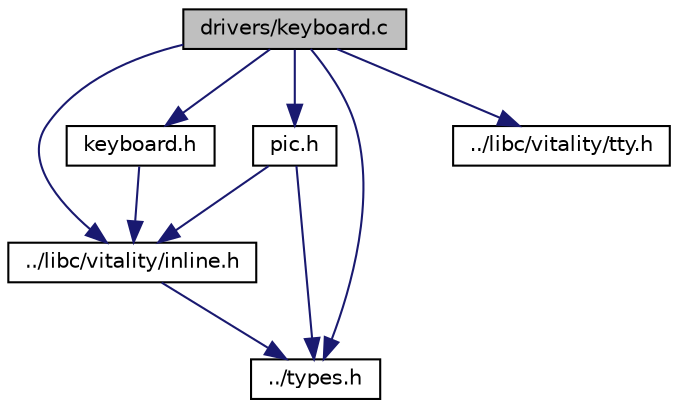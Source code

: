 digraph "drivers/keyboard.c"
{
  edge [fontname="Helvetica",fontsize="10",labelfontname="Helvetica",labelfontsize="10"];
  node [fontname="Helvetica",fontsize="10",shape=record];
  Node0 [label="drivers/keyboard.c",height=0.2,width=0.4,color="black", fillcolor="grey75", style="filled", fontcolor="black"];
  Node0 -> Node1 [color="midnightblue",fontsize="10",style="solid",fontname="Helvetica"];
  Node1 [label="keyboard.h",height=0.2,width=0.4,color="black", fillcolor="white", style="filled",URL="$a00032.html"];
  Node1 -> Node2 [color="midnightblue",fontsize="10",style="solid",fontname="Helvetica"];
  Node2 [label="../libc/vitality/inline.h",height=0.2,width=0.4,color="black", fillcolor="white", style="filled",URL="$a00131.html"];
  Node2 -> Node3 [color="midnightblue",fontsize="10",style="solid",fontname="Helvetica"];
  Node3 [label="../types.h",height=0.2,width=0.4,color="black", fillcolor="white", style="filled",URL="$a00116.html"];
  Node0 -> Node3 [color="midnightblue",fontsize="10",style="solid",fontname="Helvetica"];
  Node0 -> Node2 [color="midnightblue",fontsize="10",style="solid",fontname="Helvetica"];
  Node0 -> Node4 [color="midnightblue",fontsize="10",style="solid",fontname="Helvetica"];
  Node4 [label="pic.h",height=0.2,width=0.4,color="black", fillcolor="white", style="filled",URL="$a00038.html"];
  Node4 -> Node3 [color="midnightblue",fontsize="10",style="solid",fontname="Helvetica"];
  Node4 -> Node2 [color="midnightblue",fontsize="10",style="solid",fontname="Helvetica"];
  Node0 -> Node5 [color="midnightblue",fontsize="10",style="solid",fontname="Helvetica"];
  Node5 [label="../libc/vitality/tty.h",height=0.2,width=0.4,color="black", fillcolor="white", style="filled",URL="$a00143.html"];
}
